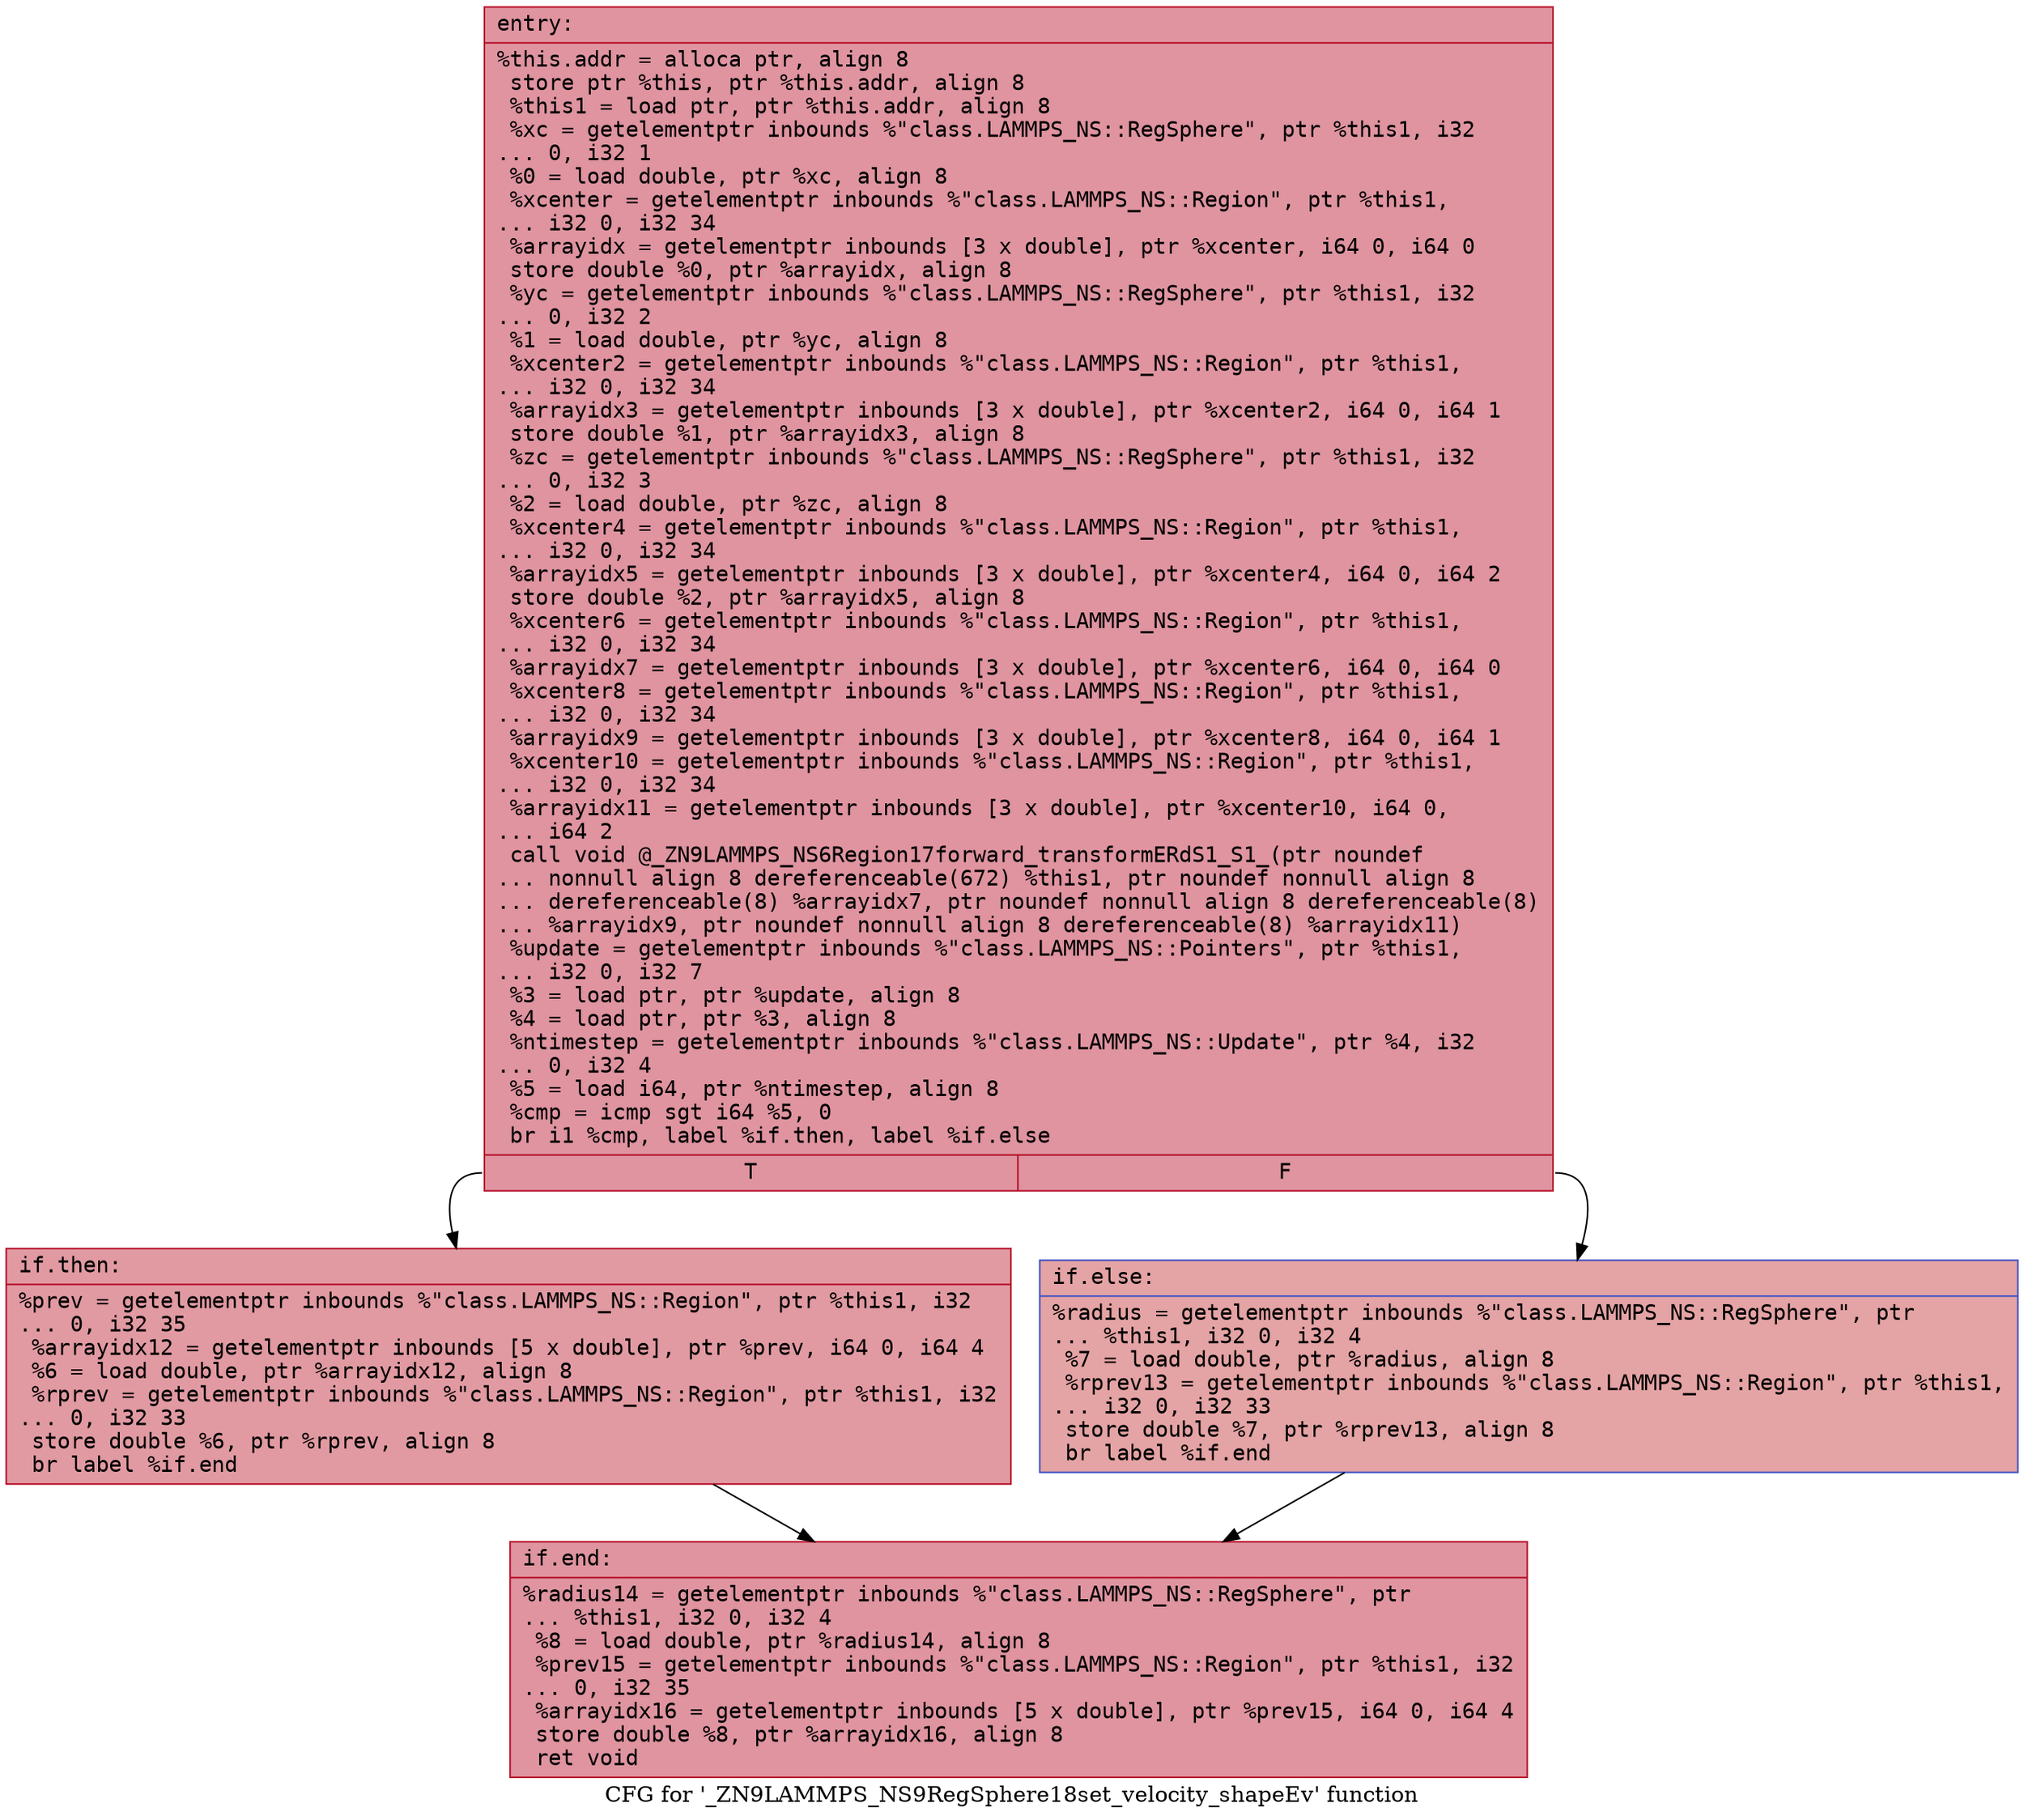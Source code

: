 digraph "CFG for '_ZN9LAMMPS_NS9RegSphere18set_velocity_shapeEv' function" {
	label="CFG for '_ZN9LAMMPS_NS9RegSphere18set_velocity_shapeEv' function";

	Node0x55f8d2d6dfb0 [shape=record,color="#b70d28ff", style=filled, fillcolor="#b70d2870" fontname="Courier",label="{entry:\l|  %this.addr = alloca ptr, align 8\l  store ptr %this, ptr %this.addr, align 8\l  %this1 = load ptr, ptr %this.addr, align 8\l  %xc = getelementptr inbounds %\"class.LAMMPS_NS::RegSphere\", ptr %this1, i32\l... 0, i32 1\l  %0 = load double, ptr %xc, align 8\l  %xcenter = getelementptr inbounds %\"class.LAMMPS_NS::Region\", ptr %this1,\l... i32 0, i32 34\l  %arrayidx = getelementptr inbounds [3 x double], ptr %xcenter, i64 0, i64 0\l  store double %0, ptr %arrayidx, align 8\l  %yc = getelementptr inbounds %\"class.LAMMPS_NS::RegSphere\", ptr %this1, i32\l... 0, i32 2\l  %1 = load double, ptr %yc, align 8\l  %xcenter2 = getelementptr inbounds %\"class.LAMMPS_NS::Region\", ptr %this1,\l... i32 0, i32 34\l  %arrayidx3 = getelementptr inbounds [3 x double], ptr %xcenter2, i64 0, i64 1\l  store double %1, ptr %arrayidx3, align 8\l  %zc = getelementptr inbounds %\"class.LAMMPS_NS::RegSphere\", ptr %this1, i32\l... 0, i32 3\l  %2 = load double, ptr %zc, align 8\l  %xcenter4 = getelementptr inbounds %\"class.LAMMPS_NS::Region\", ptr %this1,\l... i32 0, i32 34\l  %arrayidx5 = getelementptr inbounds [3 x double], ptr %xcenter4, i64 0, i64 2\l  store double %2, ptr %arrayidx5, align 8\l  %xcenter6 = getelementptr inbounds %\"class.LAMMPS_NS::Region\", ptr %this1,\l... i32 0, i32 34\l  %arrayidx7 = getelementptr inbounds [3 x double], ptr %xcenter6, i64 0, i64 0\l  %xcenter8 = getelementptr inbounds %\"class.LAMMPS_NS::Region\", ptr %this1,\l... i32 0, i32 34\l  %arrayidx9 = getelementptr inbounds [3 x double], ptr %xcenter8, i64 0, i64 1\l  %xcenter10 = getelementptr inbounds %\"class.LAMMPS_NS::Region\", ptr %this1,\l... i32 0, i32 34\l  %arrayidx11 = getelementptr inbounds [3 x double], ptr %xcenter10, i64 0,\l... i64 2\l  call void @_ZN9LAMMPS_NS6Region17forward_transformERdS1_S1_(ptr noundef\l... nonnull align 8 dereferenceable(672) %this1, ptr noundef nonnull align 8\l... dereferenceable(8) %arrayidx7, ptr noundef nonnull align 8 dereferenceable(8)\l... %arrayidx9, ptr noundef nonnull align 8 dereferenceable(8) %arrayidx11)\l  %update = getelementptr inbounds %\"class.LAMMPS_NS::Pointers\", ptr %this1,\l... i32 0, i32 7\l  %3 = load ptr, ptr %update, align 8\l  %4 = load ptr, ptr %3, align 8\l  %ntimestep = getelementptr inbounds %\"class.LAMMPS_NS::Update\", ptr %4, i32\l... 0, i32 4\l  %5 = load i64, ptr %ntimestep, align 8\l  %cmp = icmp sgt i64 %5, 0\l  br i1 %cmp, label %if.then, label %if.else\l|{<s0>T|<s1>F}}"];
	Node0x55f8d2d6dfb0:s0 -> Node0x55f8d2d6f910[tooltip="entry -> if.then\nProbability 62.50%" ];
	Node0x55f8d2d6dfb0:s1 -> Node0x55f8d2d6f980[tooltip="entry -> if.else\nProbability 37.50%" ];
	Node0x55f8d2d6f910 [shape=record,color="#b70d28ff", style=filled, fillcolor="#bb1b2c70" fontname="Courier",label="{if.then:\l|  %prev = getelementptr inbounds %\"class.LAMMPS_NS::Region\", ptr %this1, i32\l... 0, i32 35\l  %arrayidx12 = getelementptr inbounds [5 x double], ptr %prev, i64 0, i64 4\l  %6 = load double, ptr %arrayidx12, align 8\l  %rprev = getelementptr inbounds %\"class.LAMMPS_NS::Region\", ptr %this1, i32\l... 0, i32 33\l  store double %6, ptr %rprev, align 8\l  br label %if.end\l}"];
	Node0x55f8d2d6f910 -> Node0x55f8d2d70050[tooltip="if.then -> if.end\nProbability 100.00%" ];
	Node0x55f8d2d6f980 [shape=record,color="#3d50c3ff", style=filled, fillcolor="#c32e3170" fontname="Courier",label="{if.else:\l|  %radius = getelementptr inbounds %\"class.LAMMPS_NS::RegSphere\", ptr\l... %this1, i32 0, i32 4\l  %7 = load double, ptr %radius, align 8\l  %rprev13 = getelementptr inbounds %\"class.LAMMPS_NS::Region\", ptr %this1,\l... i32 0, i32 33\l  store double %7, ptr %rprev13, align 8\l  br label %if.end\l}"];
	Node0x55f8d2d6f980 -> Node0x55f8d2d70050[tooltip="if.else -> if.end\nProbability 100.00%" ];
	Node0x55f8d2d70050 [shape=record,color="#b70d28ff", style=filled, fillcolor="#b70d2870" fontname="Courier",label="{if.end:\l|  %radius14 = getelementptr inbounds %\"class.LAMMPS_NS::RegSphere\", ptr\l... %this1, i32 0, i32 4\l  %8 = load double, ptr %radius14, align 8\l  %prev15 = getelementptr inbounds %\"class.LAMMPS_NS::Region\", ptr %this1, i32\l... 0, i32 35\l  %arrayidx16 = getelementptr inbounds [5 x double], ptr %prev15, i64 0, i64 4\l  store double %8, ptr %arrayidx16, align 8\l  ret void\l}"];
}
